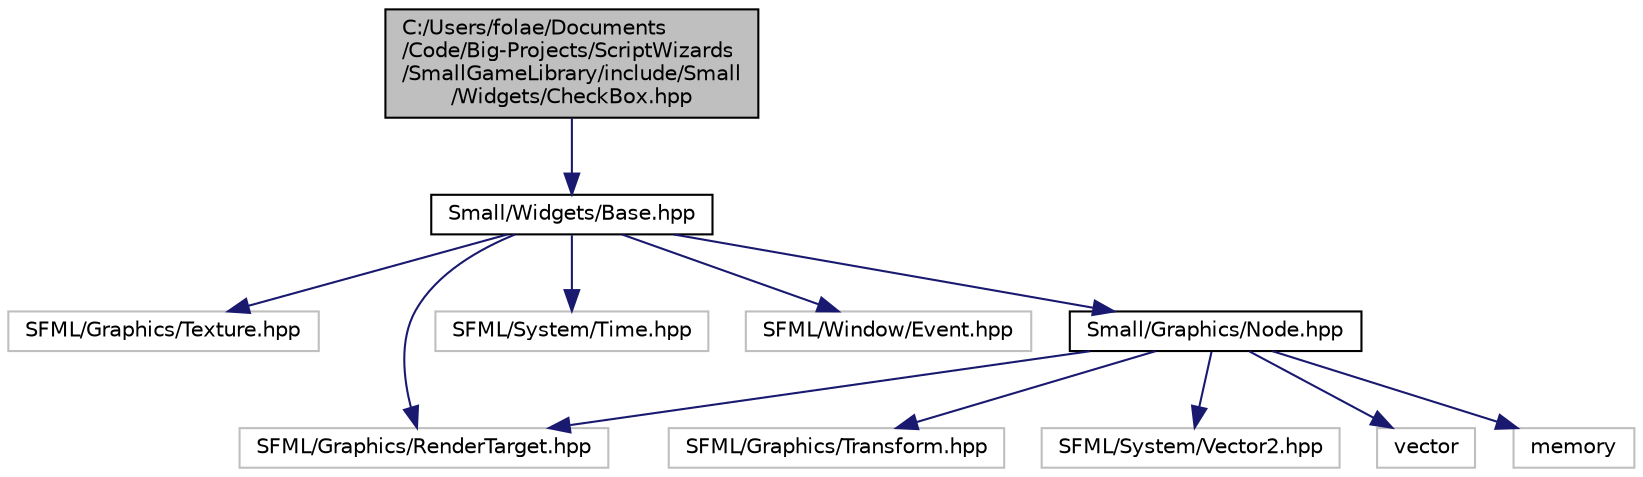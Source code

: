 digraph "C:/Users/folae/Documents/Code/Big-Projects/ScriptWizards/SmallGameLibrary/include/Small/Widgets/CheckBox.hpp"
{
 // INTERACTIVE_SVG=YES
 // LATEX_PDF_SIZE
  edge [fontname="Helvetica",fontsize="10",labelfontname="Helvetica",labelfontsize="10"];
  node [fontname="Helvetica",fontsize="10",shape=record];
  Node1 [label="C:/Users/folae/Documents\l/Code/Big-Projects/ScriptWizards\l/SmallGameLibrary/include/Small\l/Widgets/CheckBox.hpp",height=0.2,width=0.4,color="black", fillcolor="grey75", style="filled", fontcolor="black",tooltip="Basic checkbox widget."];
  Node1 -> Node2 [color="midnightblue",fontsize="10",style="solid",fontname="Helvetica"];
  Node2 [label="Small/Widgets/Base.hpp",height=0.2,width=0.4,color="black", fillcolor="white", style="filled",URL="$d3/db2/Base_8hpp.html",tooltip="Contain base classes to create interoperable SFML widgets."];
  Node2 -> Node3 [color="midnightblue",fontsize="10",style="solid",fontname="Helvetica"];
  Node3 [label="SFML/Graphics/Texture.hpp",height=0.2,width=0.4,color="grey75", fillcolor="white", style="filled",tooltip=" "];
  Node2 -> Node4 [color="midnightblue",fontsize="10",style="solid",fontname="Helvetica"];
  Node4 [label="SFML/Graphics/RenderTarget.hpp",height=0.2,width=0.4,color="grey75", fillcolor="white", style="filled",tooltip=" "];
  Node2 -> Node5 [color="midnightblue",fontsize="10",style="solid",fontname="Helvetica"];
  Node5 [label="SFML/System/Time.hpp",height=0.2,width=0.4,color="grey75", fillcolor="white", style="filled",tooltip=" "];
  Node2 -> Node6 [color="midnightblue",fontsize="10",style="solid",fontname="Helvetica"];
  Node6 [label="SFML/Window/Event.hpp",height=0.2,width=0.4,color="grey75", fillcolor="white", style="filled",tooltip=" "];
  Node2 -> Node7 [color="midnightblue",fontsize="10",style="solid",fontname="Helvetica"];
  Node7 [label="Small/Graphics/Node.hpp",height=0.2,width=0.4,color="black", fillcolor="white", style="filled",URL="$d7/dc6/Node_8hpp.html",tooltip="A scene graph node."];
  Node7 -> Node4 [color="midnightblue",fontsize="10",style="solid",fontname="Helvetica"];
  Node7 -> Node8 [color="midnightblue",fontsize="10",style="solid",fontname="Helvetica"];
  Node8 [label="SFML/Graphics/Transform.hpp",height=0.2,width=0.4,color="grey75", fillcolor="white", style="filled",tooltip=" "];
  Node7 -> Node9 [color="midnightblue",fontsize="10",style="solid",fontname="Helvetica"];
  Node9 [label="SFML/System/Vector2.hpp",height=0.2,width=0.4,color="grey75", fillcolor="white", style="filled",tooltip=" "];
  Node7 -> Node10 [color="midnightblue",fontsize="10",style="solid",fontname="Helvetica"];
  Node10 [label="vector",height=0.2,width=0.4,color="grey75", fillcolor="white", style="filled",tooltip=" "];
  Node7 -> Node11 [color="midnightblue",fontsize="10",style="solid",fontname="Helvetica"];
  Node11 [label="memory",height=0.2,width=0.4,color="grey75", fillcolor="white", style="filled",tooltip=" "];
}
